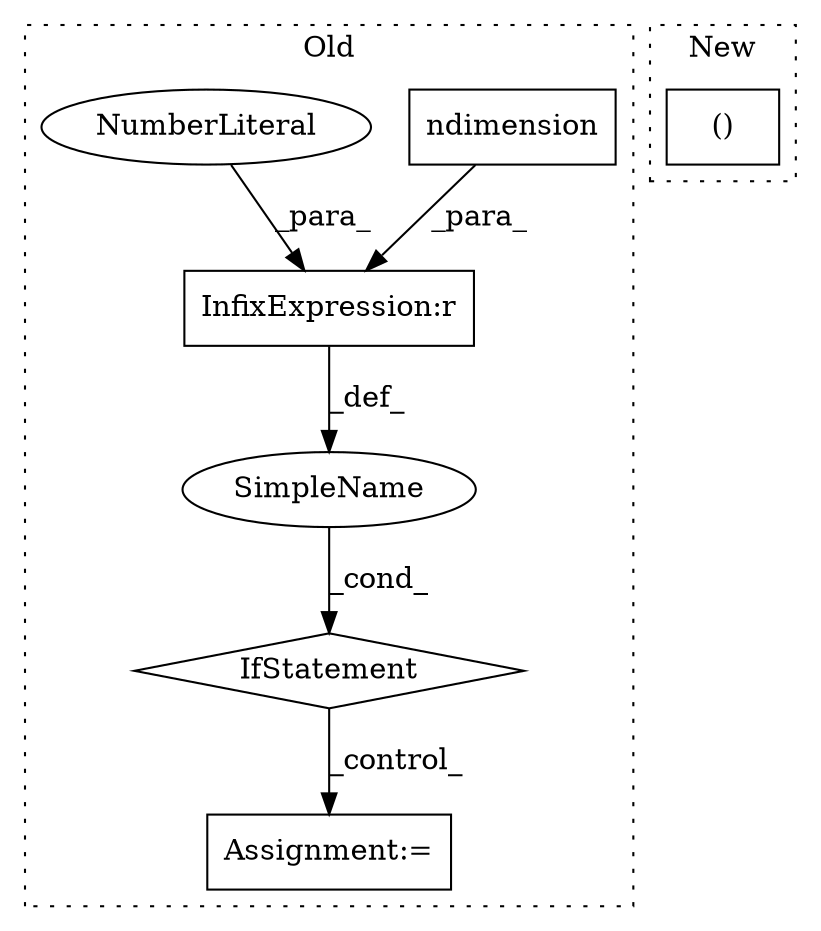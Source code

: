 digraph G {
subgraph cluster0 {
1 [label="ndimension" a="32" s="13074" l="12" shape="box"];
3 [label="InfixExpression:r" a="27" s="13086" l="4" shape="box"];
4 [label="NumberLiteral" a="34" s="13090" l="1" shape="ellipse"];
5 [label="IfStatement" a="25" s="13050,13091" l="4,2" shape="diamond"];
6 [label="Assignment:=" a="7" s="13350" l="1" shape="box"];
7 [label="SimpleName" a="42" s="" l="" shape="ellipse"];
label = "Old";
style="dotted";
}
subgraph cluster1 {
2 [label="()" a="106" s="10847" l="38" shape="box"];
label = "New";
style="dotted";
}
1 -> 3 [label="_para_"];
3 -> 7 [label="_def_"];
4 -> 3 [label="_para_"];
5 -> 6 [label="_control_"];
7 -> 5 [label="_cond_"];
}